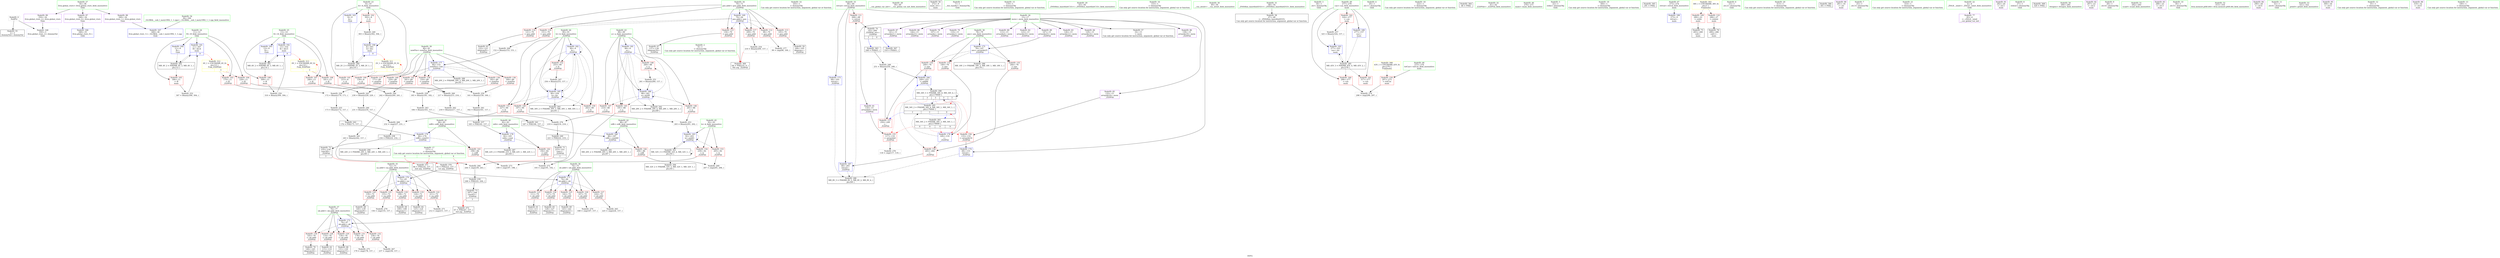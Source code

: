 digraph "SVFG" {
	label="SVFG";

	Node0x5645da11c0b0 [shape=record,color=grey,label="{NodeID: 0\nNullPtr}"];
	Node0x5645da11c0b0 -> Node0x5645da13ea70[style=solid];
	Node0x5645da11c0b0 -> Node0x5645da145870[style=solid];
	Node0x5645da142720 [shape=record,color=grey,label="{NodeID: 263\n184 = Binary(183, 157, )\n}"];
	Node0x5645da142720 -> Node0x5645da14bb30[style=solid];
	Node0x5645da146260 [shape=record,color=blue,label="{NodeID: 180\n86\<--187\nedK\<--cond40\n_Z2DPiiii\n}"];
	Node0x5645da146260 -> Node0x5645da144400[style=dashed];
	Node0x5645da146260 -> Node0x5645da15d400[style=dashed];
	Node0x5645da13d480 [shape=record,color=purple,label="{NodeID: 97\n348\<--34\nllvm.global_ctors_0\<--llvm.global_ctors\nGlob }"];
	Node0x5645da13d480 -> Node0x5645da145670[style=solid];
	Node0x5645da13b4b0 [shape=record,color=green,label="{NodeID: 14\n103\<--1\n\<--dummyObj\nCan only get source location for instruction, argument, global var or function.}"];
	Node0x5645da150980 [shape=record,color=grey,label="{NodeID: 277\n99 = cmp(98, 100, )\n}"];
	Node0x5645da13e070 [shape=record,color=red,label="{NodeID: 111\n268\<--68\n\<--retval\n_Z2DPiiii\n}"];
	Node0x5645da13e070 -> Node0x5645da13fa70[style=solid];
	Node0x5645da13c250 [shape=record,color=green,label="{NodeID: 28\n39\<--40\n__cxx_global_var_init\<--__cxx_global_var_init_field_insensitive\n}"];
	Node0x5645da15d400 [shape=record,color=black,label="{NodeID: 291\nMR_26V_2 = PHI(MR_26V_3, MR_26V_1, MR_26V_1, )\npts\{87 \}\n}"];
	Node0x5645da143490 [shape=record,color=red,label="{NodeID: 125\n142\<--74\n\<--ub.addr\n_Z2DPiiii\n}"];
	Node0x5645da143490 -> Node0x5645da13f660[style=solid];
	Node0x5645da13cea0 [shape=record,color=green,label="{NodeID: 42\n86\<--87\nedK\<--edK_field_insensitive\n_Z2DPiiii\n}"];
	Node0x5645da13cea0 -> Node0x5645da144400[style=solid];
	Node0x5645da13cea0 -> Node0x5645da146260[style=solid];
	Node0x5645da143ff0 [shape=record,color=red,label="{NodeID: 139\n216\<--80\n\<--nowPos\n_Z2DPiiii\n}"];
	Node0x5645da143ff0 -> Node0x5645da1422a0[style=solid];
	Node0x5645da13eb70 [shape=record,color=black,label="{NodeID: 56\n272\<--9\nmain_ret\<--\nmain\n}"];
	Node0x5645da144b50 [shape=record,color=red,label="{NodeID: 153\n205\<--92\n\<--k\n_Z2DPiiii\n}"];
	Node0x5645da144b50 -> Node0x5645da14fd80[style=solid];
	Node0x5645da13f730 [shape=record,color=black,label="{NodeID: 70\n146\<--145\nidxprom24\<--\n_Z2DPiiii\n}"];
	Node0x5645da14d0f0 [shape=record,color=grey,label="{NodeID: 250\n310 = Binary(309, 304, )\n}"];
	Node0x5645da14d0f0 -> Node0x5645da140c50[style=solid];
	Node0x5645da145770 [shape=record,color=blue,label="{NodeID: 167\n349\<--36\nllvm.global_ctors_1\<--_GLOBAL__sub_I_mzry1992_1_1.cpp\nGlob }"];
	Node0x5645da140290 [shape=record,color=purple,label="{NodeID: 84\n129\<--15\narrayidx14\<--mem\n_Z2DPiiii\n}"];
	Node0x5645da120c90 [shape=record,color=green,label="{NodeID: 1\n7\<--1\n__dso_handle\<--dummyObj\nGlob }"];
	Node0x5645da1428a0 [shape=record,color=grey,label="{NodeID: 264\n152 = Binary(153, 151, )\n}"];
	Node0x5645da1428a0 -> Node0x5645da145ff0[style=solid];
	Node0x5645da146330 [shape=record,color=blue,label="{NodeID: 181\n88\<--9\na\<--\n_Z2DPiiii\n}"];
	Node0x5645da146330 -> Node0x5645da1444d0[style=dashed];
	Node0x5645da146330 -> Node0x5645da1445a0[style=dashed];
	Node0x5645da146330 -> Node0x5645da144670[style=dashed];
	Node0x5645da146330 -> Node0x5645da144740[style=dashed];
	Node0x5645da146330 -> Node0x5645da146740[style=dashed];
	Node0x5645da146330 -> Node0x5645da15d900[style=dashed];
	Node0x5645da13d580 [shape=record,color=purple,label="{NodeID: 98\n349\<--34\nllvm.global_ctors_1\<--llvm.global_ctors\nGlob }"];
	Node0x5645da13d580 -> Node0x5645da145770[style=solid];
	Node0x5645da13b580 [shape=record,color=green,label="{NodeID: 15\n119\<--1\n\<--dummyObj\nCan only get source location for instruction, argument, global var or function.}"];
	Node0x5645da150b00 [shape=record,color=grey,label="{NodeID: 278\n118 = cmp(117, 119, )\n}"];
	Node0x5645da13e140 [shape=record,color=red,label="{NodeID: 112\n98\<--70\n\<--pos.addr\n_Z2DPiiii\n}"];
	Node0x5645da13e140 -> Node0x5645da150980[style=solid];
	Node0x5645da13c350 [shape=record,color=green,label="{NodeID: 29\n43\<--44\n_ZNSt8ios_base4InitC1Ev\<--_ZNSt8ios_base4InitC1Ev_field_insensitive\n}"];
	Node0x5645da15d900 [shape=record,color=black,label="{NodeID: 292\nMR_28V_2 = PHI(MR_28V_4, MR_28V_1, MR_28V_1, )\npts\{89 \}\n}"];
	Node0x5645da143560 [shape=record,color=red,label="{NodeID: 126\n167\<--74\n\<--ub.addr\n_Z2DPiiii\n}"];
	Node0x5645da143560 -> Node0x5645da14ff00[style=solid];
	Node0x5645da13cf70 [shape=record,color=green,label="{NodeID: 43\n88\<--89\na\<--a_field_insensitive\n_Z2DPiiii\n}"];
	Node0x5645da13cf70 -> Node0x5645da1444d0[style=solid];
	Node0x5645da13cf70 -> Node0x5645da1445a0[style=solid];
	Node0x5645da13cf70 -> Node0x5645da144670[style=solid];
	Node0x5645da13cf70 -> Node0x5645da144740[style=solid];
	Node0x5645da13cf70 -> Node0x5645da146330[style=solid];
	Node0x5645da13cf70 -> Node0x5645da146740[style=solid];
	Node0x5645da1440c0 [shape=record,color=red,label="{NodeID: 140\n229\<--80\n\<--nowPos\n_Z2DPiiii\n}"];
	Node0x5645da1440c0 -> Node0x5645da14c670[style=solid];
	Node0x5645da13ec40 [shape=record,color=black,label="{NodeID: 57\n16\<--15\n\<--mem\nCan only get source location for instruction, argument, global var or function.}"];
	Node0x5645da14a4b0 [shape=record,color=black,label="{NodeID: 237\n165 = PHI(162, 157, )\n}"];
	Node0x5645da14a4b0 -> Node0x5645da1460c0[style=solid];
	Node0x5645da144c20 [shape=record,color=red,label="{NodeID: 154\n239\<--92\n\<--k\n_Z2DPiiii\n}"];
	Node0x5645da144c20 -> Node0x5645da142ba0[style=solid];
	Node0x5645da13f800 [shape=record,color=black,label="{NodeID: 71\n223\<--221\nconv\<--\n_Z2DPiiii\n|{<s0>3}}"];
	Node0x5645da13f800:s0 -> Node0x5645da174bd0[style=solid,color=red];
	Node0x5645da14d270 [shape=record,color=grey,label="{NodeID: 251\n261 = Binary(260, 157, )\n}"];
	Node0x5645da14d270 -> Node0x5645da146740[style=solid];
	Node0x5645da145870 [shape=record,color=blue, style = dotted,label="{NodeID: 168\n350\<--3\nllvm.global_ctors_2\<--dummyVal\nGlob }"];
	Node0x5645da140360 [shape=record,color=purple,label="{NodeID: 85\n132\<--15\narrayidx16\<--mem\n_Z2DPiiii\n}"];
	Node0x5645da140360 -> Node0x5645da144dc0[style=solid];
	Node0x5645da120710 [shape=record,color=green,label="{NodeID: 2\n9\<--1\n\<--dummyObj\nCan only get source location for instruction, argument, global var or function.|{<s0>9}}"];
	Node0x5645da120710:s0 -> Node0x5645da174990[style=solid,color=red];
	Node0x5645da142a20 [shape=record,color=grey,label="{NodeID: 265\n225 = cmp(224, 157, )\n}"];
	Node0x5645da146400 [shape=record,color=blue,label="{NodeID: 182\n90\<--9\nb\<--\n_Z2DPiiii\n}"];
	Node0x5645da146400 -> Node0x5645da144810[style=dashed];
	Node0x5645da146400 -> Node0x5645da1448e0[style=dashed];
	Node0x5645da146400 -> Node0x5645da1449b0[style=dashed];
	Node0x5645da146400 -> Node0x5645da144a80[style=dashed];
	Node0x5645da146400 -> Node0x5645da146400[style=dashed];
	Node0x5645da146400 -> Node0x5645da146670[style=dashed];
	Node0x5645da146400 -> Node0x5645da15de00[style=dashed];
	Node0x5645da13d680 [shape=record,color=purple,label="{NodeID: 99\n350\<--34\nllvm.global_ctors_2\<--llvm.global_ctors\nGlob }"];
	Node0x5645da13d680 -> Node0x5645da145870[style=solid];
	Node0x5645da13b650 [shape=record,color=green,label="{NodeID: 16\n153\<--1\n\<--dummyObj\nCan only get source location for instruction, argument, global var or function.}"];
	Node0x5645da150c80 [shape=record,color=grey,label="{NodeID: 279\n156 = cmp(155, 157, )\n}"];
	Node0x5645da13e210 [shape=record,color=red,label="{NodeID: 113\n105\<--70\n\<--pos.addr\n_Z2DPiiii\n}"];
	Node0x5645da13e210 -> Node0x5645da13ee40[style=solid];
	Node0x5645da13c450 [shape=record,color=green,label="{NodeID: 30\n49\<--50\n__cxa_atexit\<--__cxa_atexit_field_insensitive\n}"];
	Node0x5645da15de00 [shape=record,color=black,label="{NodeID: 293\nMR_30V_2 = PHI(MR_30V_3, MR_30V_1, MR_30V_1, )\npts\{91 \}\n}"];
	Node0x5645da143630 [shape=record,color=red,label="{NodeID: 127\n224\<--74\n\<--ub.addr\n_Z2DPiiii\n}"];
	Node0x5645da143630 -> Node0x5645da142a20[style=solid];
	Node0x5645da13d040 [shape=record,color=green,label="{NodeID: 44\n90\<--91\nb\<--b_field_insensitive\n_Z2DPiiii\n}"];
	Node0x5645da13d040 -> Node0x5645da144810[style=solid];
	Node0x5645da13d040 -> Node0x5645da1448e0[style=solid];
	Node0x5645da13d040 -> Node0x5645da1449b0[style=solid];
	Node0x5645da13d040 -> Node0x5645da144a80[style=solid];
	Node0x5645da13d040 -> Node0x5645da146400[style=solid];
	Node0x5645da13d040 -> Node0x5645da146670[style=solid];
	Node0x5645da144190 [shape=record,color=red,label="{NodeID: 141\n241\<--80\n\<--nowPos\n_Z2DPiiii\n}"];
	Node0x5645da144190 -> Node0x5645da14c7f0[style=solid];
	Node0x5645da13ed40 [shape=record,color=black,label="{NodeID: 58\n47\<--48\n\<--_ZNSt8ios_base4InitD1Ev\nCan only get source location for instruction, argument, global var or function.}"];
	Node0x5645da14aa50 [shape=record,color=black,label="{NodeID: 238\n234 = PHI(222, 232, )\n}"];
	Node0x5645da14aa50 -> Node0x5645da13f8d0[style=solid];
	Node0x5645da144cf0 [shape=record,color=red,label="{NodeID: 155\n117\<--116\n\<--arrayidx6\n_Z2DPiiii\n}"];
	Node0x5645da144cf0 -> Node0x5645da150b00[style=solid];
	Node0x5645da13f8d0 [shape=record,color=black,label="{NodeID: 72\n235\<--234\nconv58\<--\n_Z2DPiiii\n|{<s0>3}}"];
	Node0x5645da13f8d0:s0 -> Node0x5645da174d50[style=solid,color=red];
	Node0x5645da14d3f0 [shape=record,color=grey,label="{NodeID: 252\n307 = Binary(306, 304, )\n}"];
	Node0x5645da14d3f0 -> Node0x5645da146b50[style=solid];
	Node0x5645da145970 [shape=record,color=blue,label="{NodeID: 169\n70\<--64\npos.addr\<--pos\n_Z2DPiiii\n}"];
	Node0x5645da145970 -> Node0x5645da13e140[style=dashed];
	Node0x5645da145970 -> Node0x5645da13e210[style=dashed];
	Node0x5645da145970 -> Node0x5645da13e2e0[style=dashed];
	Node0x5645da145970 -> Node0x5645da142c70[style=dashed];
	Node0x5645da145970 -> Node0x5645da142d40[style=dashed];
	Node0x5645da145970 -> Node0x5645da142e10[style=dashed];
	Node0x5645da140430 [shape=record,color=purple,label="{NodeID: 86\n138\<--15\narrayidx19\<--mem\n_Z2DPiiii\n}"];
	Node0x5645da1207a0 [shape=record,color=green,label="{NodeID: 3\n18\<--1\n.str\<--dummyObj\nGlob }"];
	Node0x5645da142ba0 [shape=record,color=grey,label="{NodeID: 266\n244 = cmp(239, 243, )\n}"];
	Node0x5645da142ba0 -> Node0x5645da14aff0[style=solid];
	Node0x5645da1464d0 [shape=record,color=blue,label="{NodeID: 183\n92\<--203\nk\<--and45\n_Z2DPiiii\n}"];
	Node0x5645da1464d0 -> Node0x5645da144b50[style=dashed];
	Node0x5645da1464d0 -> Node0x5645da144c20[style=dashed];
	Node0x5645da1464d0 -> Node0x5645da1464d0[style=dashed];
	Node0x5645da1464d0 -> Node0x5645da160600[style=dashed];
	Node0x5645da13d780 [shape=record,color=red,label="{NodeID: 100\n159\<--8\n\<--A\n_Z2DPiiii\n}"];
	Node0x5645da13d780 -> Node0x5645da142120[style=solid];
	Node0x5645da13b750 [shape=record,color=green,label="{NodeID: 17\n157\<--1\n\<--dummyObj\nCan only get source location for instruction, argument, global var or function.|{<s0>9|<s1>9|<s2>9}}"];
	Node0x5645da13b750:s0 -> Node0x5645da174bd0[style=solid,color=red];
	Node0x5645da13b750:s1 -> Node0x5645da174d50[style=solid,color=red];
	Node0x5645da13b750:s2 -> Node0x5645da174ed0[style=solid,color=red];
	Node0x5645da1742d0 [shape=record,color=black,label="{NodeID: 363\n248 = PHI(63, )\n}"];
	Node0x5645da1742d0 -> Node0x5645da14cdf0[style=solid];
	Node0x5645da13e2e0 [shape=record,color=red,label="{NodeID: 114\n121\<--70\n\<--pos.addr\n_Z2DPiiii\n}"];
	Node0x5645da13e2e0 -> Node0x5645da13f180[style=solid];
	Node0x5645da13c550 [shape=record,color=green,label="{NodeID: 31\n48\<--54\n_ZNSt8ios_base4InitD1Ev\<--_ZNSt8ios_base4InitD1Ev_field_insensitive\n}"];
	Node0x5645da13c550 -> Node0x5645da13ed40[style=solid];
	Node0x5645da15e300 [shape=record,color=black,label="{NodeID: 294\nMR_32V_2 = PHI(MR_32V_3, MR_32V_1, MR_32V_1, )\npts\{93 \}\n}"];
	Node0x5645da143700 [shape=record,color=red,label="{NodeID: 128\n114\<--76\n\<--uk.addr\n_Z2DPiiii\n}"];
	Node0x5645da143700 -> Node0x5645da13f0b0[style=solid];
	Node0x5645da13d110 [shape=record,color=green,label="{NodeID: 45\n92\<--93\nk\<--k_field_insensitive\n_Z2DPiiii\n}"];
	Node0x5645da13d110 -> Node0x5645da144b50[style=solid];
	Node0x5645da13d110 -> Node0x5645da144c20[style=solid];
	Node0x5645da13d110 -> Node0x5645da1464d0[style=solid];
	Node0x5645da1626b0 [shape=record,color=yellow,style=double,label="{NodeID: 308\n43V_1 = ENCHI(MR_43V_0)\npts\{276 \}\nFun[main]}"];
	Node0x5645da1626b0 -> Node0x5645da145030[style=dashed];
	Node0x5645da144260 [shape=record,color=red,label="{NodeID: 142\n192\<--82\n\<--edA\n_Z2DPiiii\n}"];
	Node0x5645da144260 -> Node0x5645da150200[style=solid];
	Node0x5645da13ee40 [shape=record,color=black,label="{NodeID: 59\n106\<--105\nidxprom\<--\n_Z2DPiiii\n}"];
	Node0x5645da14aff0 [shape=record,color=black,label="{NodeID: 239\n246 = PHI(222, 244, )\n}"];
	Node0x5645da14aff0 -> Node0x5645da13f9a0[style=solid];
	Node0x5645da144dc0 [shape=record,color=red,label="{NodeID: 156\n133\<--132\n\<--arrayidx16\n_Z2DPiiii\n}"];
	Node0x5645da144dc0 -> Node0x5645da145d80[style=solid];
	Node0x5645da13f9a0 [shape=record,color=black,label="{NodeID: 73\n247\<--246\nconv65\<--\n_Z2DPiiii\n|{<s0>3}}"];
	Node0x5645da13f9a0:s0 -> Node0x5645da174ed0[style=solid,color=red];
	Node0x5645da14d570 [shape=record,color=grey,label="{NodeID: 253\n203 = Binary(201, 202, )\n}"];
	Node0x5645da14d570 -> Node0x5645da1464d0[style=solid];
	Node0x5645da145a40 [shape=record,color=blue,label="{NodeID: 170\n72\<--65\nua.addr\<--ua\n_Z2DPiiii\n}"];
	Node0x5645da145a40 -> Node0x5645da142ee0[style=dashed];
	Node0x5645da145a40 -> Node0x5645da142fb0[style=dashed];
	Node0x5645da145a40 -> Node0x5645da143080[style=dashed];
	Node0x5645da145a40 -> Node0x5645da143150[style=dashed];
	Node0x5645da145a40 -> Node0x5645da143220[style=dashed];
	Node0x5645da140500 [shape=record,color=purple,label="{NodeID: 87\n141\<--15\narrayidx21\<--mem\n_Z2DPiiii\n}"];
	Node0x5645da120830 [shape=record,color=green,label="{NodeID: 4\n20\<--1\n.str.1\<--dummyObj\nGlob }"];
	Node0x5645da14fa80 [shape=record,color=grey,label="{NodeID: 267\n237 = cmp(236, 157, )\n}"];
	Node0x5645da1465a0 [shape=record,color=blue,label="{NodeID: 184\n249\<--251\n\<--add66\n_Z2DPiiii\n}"];
	Node0x5645da1465a0 -> Node0x5645da15f700[style=dashed];
	Node0x5645da13d850 [shape=record,color=red,label="{NodeID: 101\n215\<--8\n\<--A\n_Z2DPiiii\n}"];
	Node0x5645da13d850 -> Node0x5645da1422a0[style=solid];
	Node0x5645da13b850 [shape=record,color=green,label="{NodeID: 18\n222\<--1\n\<--dummyObj\nCan only get source location for instruction, argument, global var or function.}"];
	Node0x5645da1744c0 [shape=record,color=black,label="{NodeID: 364\n46 = PHI()\n}"];
	Node0x5645da15a200 [shape=record,color=black,label="{NodeID: 281\nMR_6V_2 = PHI(MR_6V_3, MR_6V_1, )\npts\{14 \}\n}"];
	Node0x5645da15a200 -> Node0x5645da13de00[style=dashed];
	Node0x5645da15a200 -> Node0x5645da140c50[style=dashed];
	Node0x5645da142c70 [shape=record,color=red,label="{NodeID: 115\n136\<--70\n\<--pos.addr\n_Z2DPiiii\n}"];
	Node0x5645da142c70 -> Node0x5645da13f4c0[style=solid];
	Node0x5645da13c650 [shape=record,color=green,label="{NodeID: 32\n61\<--62\n_Z2DPiiii\<--_Z2DPiiii_field_insensitive\n}"];
	Node0x5645da15e800 [shape=record,color=black,label="{NodeID: 295\nMR_34V_2 = PHI(MR_34V_4, MR_34V_1, MR_34V_1, )\npts\{170000 \}\n|{<s0>3|<s1>3|<s2>9}}"];
	Node0x5645da15e800:s0 -> Node0x5645da144e90[style=dashed,color=blue];
	Node0x5645da15e800:s1 -> Node0x5645da1465a0[style=dashed,color=blue];
	Node0x5645da15e800:s2 -> Node0x5645da15ac00[style=dashed,color=blue];
	Node0x5645da1437d0 [shape=record,color=red,label="{NodeID: 129\n130\<--76\n\<--uk.addr\n_Z2DPiiii\n}"];
	Node0x5645da1437d0 -> Node0x5645da13f3f0[style=solid];
	Node0x5645da13d1e0 [shape=record,color=green,label="{NodeID: 46\n270\<--271\nmain\<--main_field_insensitive\n}"];
	Node0x5645da144330 [shape=record,color=red,label="{NodeID: 143\n198\<--84\n\<--edB\n_Z2DPiiii\n}"];
	Node0x5645da144330 -> Node0x5645da150380[style=solid];
	Node0x5645da13ef10 [shape=record,color=black,label="{NodeID: 60\n109\<--108\nidxprom1\<--\n_Z2DPiiii\n}"];
	Node0x5645da14b590 [shape=record,color=black,label="{NodeID: 240\n221 = PHI(222, 219, )\n}"];
	Node0x5645da14b590 -> Node0x5645da13f800[style=solid];
	Node0x5645da144e90 [shape=record,color=red,label="{NodeID: 157\n250\<--249\n\<--\n_Z2DPiiii\n}"];
	Node0x5645da144e90 -> Node0x5645da14cdf0[style=solid];
	Node0x5645da13fa70 [shape=record,color=black,label="{NodeID: 74\n63\<--268\n_Z2DPiiii_ret\<--\n_Z2DPiiii\n|{<s0>3|<s1>9}}"];
	Node0x5645da13fa70:s0 -> Node0x5645da1742d0[style=solid,color=blue];
	Node0x5645da13fa70:s1 -> Node0x5645da174730[style=solid,color=blue];
	Node0x5645da14d6f0 [shape=record,color=grey,label="{NodeID: 254\n210 = Binary(209, 157, )\n|{<s0>3}}"];
	Node0x5645da14d6f0:s0 -> Node0x5645da174990[style=solid,color=red];
	Node0x5645da145b10 [shape=record,color=blue,label="{NodeID: 171\n74\<--66\nub.addr\<--ub\n_Z2DPiiii\n}"];
	Node0x5645da145b10 -> Node0x5645da1432f0[style=dashed];
	Node0x5645da145b10 -> Node0x5645da1433c0[style=dashed];
	Node0x5645da145b10 -> Node0x5645da143490[style=dashed];
	Node0x5645da145b10 -> Node0x5645da143560[style=dashed];
	Node0x5645da145b10 -> Node0x5645da143630[style=dashed];
	Node0x5645da1405d0 [shape=record,color=purple,label="{NodeID: 88\n144\<--15\narrayidx23\<--mem\n_Z2DPiiii\n}"];
	Node0x5645da11fa00 [shape=record,color=green,label="{NodeID: 5\n22\<--1\nstdin\<--dummyObj\nGlob }"];
	Node0x5645da14fc00 [shape=record,color=grey,label="{NodeID: 268\n232 = cmp(227, 231, )\n}"];
	Node0x5645da14fc00 -> Node0x5645da14aa50[style=solid];
	Node0x5645da146670 [shape=record,color=blue,label="{NodeID: 185\n90\<--256\nb\<--inc\n_Z2DPiiii\n}"];
	Node0x5645da146670 -> Node0x5645da144810[style=dashed];
	Node0x5645da146670 -> Node0x5645da1448e0[style=dashed];
	Node0x5645da146670 -> Node0x5645da1449b0[style=dashed];
	Node0x5645da146670 -> Node0x5645da144a80[style=dashed];
	Node0x5645da146670 -> Node0x5645da146400[style=dashed];
	Node0x5645da146670 -> Node0x5645da146670[style=dashed];
	Node0x5645da146670 -> Node0x5645da15de00[style=dashed];
	Node0x5645da13d920 [shape=record,color=red,label="{NodeID: 102\n302\<--8\n\<--A\nmain\n}"];
	Node0x5645da13d920 -> Node0x5645da14cf70[style=solid];
	Node0x5645da13b950 [shape=record,color=green,label="{NodeID: 19\n304\<--1\n\<--dummyObj\nCan only get source location for instruction, argument, global var or function.}"];
	Node0x5645da174590 [shape=record,color=black,label="{NodeID: 365\n291 = PHI()\n}"];
	Node0x5645da15a700 [shape=record,color=black,label="{NodeID: 282\nMR_4V_2 = PHI(MR_4V_3, MR_4V_1, )\npts\{12 \}\n}"];
	Node0x5645da15a700 -> Node0x5645da13db90[style=dashed];
	Node0x5645da15a700 -> Node0x5645da146b50[style=dashed];
	Node0x5645da142d40 [shape=record,color=red,label="{NodeID: 116\n151\<--70\n\<--pos.addr\n_Z2DPiiii\n}"];
	Node0x5645da142d40 -> Node0x5645da1428a0[style=solid];
	Node0x5645da13c750 [shape=record,color=green,label="{NodeID: 33\n68\<--69\nretval\<--retval_field_insensitive\n_Z2DPiiii\n}"];
	Node0x5645da13c750 -> Node0x5645da13e070[style=solid];
	Node0x5645da13c750 -> Node0x5645da145cb0[style=solid];
	Node0x5645da13c750 -> Node0x5645da145d80[style=solid];
	Node0x5645da13c750 -> Node0x5645da146810[style=solid];
	Node0x5645da1438a0 [shape=record,color=red,label="{NodeID: 130\n145\<--76\n\<--uk.addr\n_Z2DPiiii\n}"];
	Node0x5645da1438a0 -> Node0x5645da13f730[style=solid];
	Node0x5645da13d2e0 [shape=record,color=green,label="{NodeID: 47\n273\<--274\nretval\<--retval_field_insensitive\nmain\n}"];
	Node0x5645da13d2e0 -> Node0x5645da1468e0[style=solid];
	Node0x5645da144400 [shape=record,color=red,label="{NodeID: 144\n206\<--86\n\<--edK\n_Z2DPiiii\n}"];
	Node0x5645da144400 -> Node0x5645da14fd80[style=solid];
	Node0x5645da13efe0 [shape=record,color=black,label="{NodeID: 61\n112\<--111\nidxprom3\<--\n_Z2DPiiii\n}"];
	Node0x5645da14bb30 [shape=record,color=black,label="{NodeID: 241\n187 = PHI(184, 157, )\n}"];
	Node0x5645da14bb30 -> Node0x5645da146260[style=solid];
	Node0x5645da144f60 [shape=record,color=red,label="{NodeID: 158\n265\<--264\n\<--\n_Z2DPiiii\n}"];
	Node0x5645da144f60 -> Node0x5645da146810[style=solid];
	Node0x5645da13fb40 [shape=record,color=black,label="{NodeID: 75\n283\<--280\ncall\<--\nmain\n}"];
	Node0x5645da14d870 [shape=record,color=grey,label="{NodeID: 255\n173 = Binary(172, 157, )\n}"];
	Node0x5645da14d870 -> Node0x5645da14c0d0[style=solid];
	Node0x5645da145be0 [shape=record,color=blue,label="{NodeID: 172\n76\<--67\nuk.addr\<--uk\n_Z2DPiiii\n}"];
	Node0x5645da145be0 -> Node0x5645da143700[style=dashed];
	Node0x5645da145be0 -> Node0x5645da1437d0[style=dashed];
	Node0x5645da145be0 -> Node0x5645da1438a0[style=dashed];
	Node0x5645da145be0 -> Node0x5645da143970[style=dashed];
	Node0x5645da145be0 -> Node0x5645da143a40[style=dashed];
	Node0x5645da1406a0 [shape=record,color=purple,label="{NodeID: 89\n147\<--15\narrayidx25\<--mem\n_Z2DPiiii\n}"];
	Node0x5645da1406a0 -> Node0x5645da145e50[style=solid];
	Node0x5645da11fa90 [shape=record,color=green,label="{NodeID: 6\n23\<--1\n.str.2\<--dummyObj\nGlob }"];
	Node0x5645da14fd80 [shape=record,color=grey,label="{NodeID: 269\n207 = cmp(205, 206, )\n}"];
	Node0x5645da146740 [shape=record,color=blue,label="{NodeID: 186\n88\<--261\na\<--inc69\n_Z2DPiiii\n}"];
	Node0x5645da146740 -> Node0x5645da1444d0[style=dashed];
	Node0x5645da146740 -> Node0x5645da1445a0[style=dashed];
	Node0x5645da146740 -> Node0x5645da144670[style=dashed];
	Node0x5645da146740 -> Node0x5645da144740[style=dashed];
	Node0x5645da146740 -> Node0x5645da146740[style=dashed];
	Node0x5645da146740 -> Node0x5645da15d900[style=dashed];
	Node0x5645da13d9f0 [shape=record,color=red,label="{NodeID: 103\n170\<--11\n\<--B\n_Z2DPiiii\n}"];
	Node0x5645da13d9f0 -> Node0x5645da141ca0[style=solid];
	Node0x5645da13ba50 [shape=record,color=green,label="{NodeID: 20\n313\<--1\n\<--dummyObj\nCan only get source location for instruction, argument, global var or function.}"];
	Node0x5645da174660 [shape=record,color=black,label="{NodeID: 366\n301 = PHI()\n}"];
	Node0x5645da15ac00 [shape=record,color=black,label="{NodeID: 283\nMR_34V_2 = PHI(MR_34V_3, MR_34V_1, )\npts\{170000 \}\n|{<s0>9|<s1>9|<s2>9|<s3>9}}"];
	Node0x5645da15ac00:s0 -> Node0x5645da144cf0[style=dashed,color=red];
	Node0x5645da15ac00:s1 -> Node0x5645da144dc0[style=dashed,color=red];
	Node0x5645da15ac00:s2 -> Node0x5645da145f20[style=dashed,color=red];
	Node0x5645da15ac00:s3 -> Node0x5645da15e800[style=dashed,color=red];
	Node0x5645da142e10 [shape=record,color=red,label="{NodeID: 117\n209\<--70\n\<--pos.addr\n_Z2DPiiii\n}"];
	Node0x5645da142e10 -> Node0x5645da14d6f0[style=solid];
	Node0x5645da13c820 [shape=record,color=green,label="{NodeID: 34\n70\<--71\npos.addr\<--pos.addr_field_insensitive\n_Z2DPiiii\n}"];
	Node0x5645da13c820 -> Node0x5645da13e140[style=solid];
	Node0x5645da13c820 -> Node0x5645da13e210[style=solid];
	Node0x5645da13c820 -> Node0x5645da13e2e0[style=solid];
	Node0x5645da13c820 -> Node0x5645da142c70[style=solid];
	Node0x5645da13c820 -> Node0x5645da142d40[style=solid];
	Node0x5645da13c820 -> Node0x5645da142e10[style=solid];
	Node0x5645da13c820 -> Node0x5645da145970[style=solid];
	Node0x5645da143970 [shape=record,color=red,label="{NodeID: 131\n178\<--76\n\<--uk.addr\n_Z2DPiiii\n}"];
	Node0x5645da143970 -> Node0x5645da150680[style=solid];
	Node0x5645da13e3d0 [shape=record,color=green,label="{NodeID: 48\n275\<--276\ntotCas\<--totCas_field_insensitive\nmain\n}"];
	Node0x5645da13e3d0 -> Node0x5645da145030[style=solid];
	Node0x5645da162950 [shape=record,color=yellow,style=double,label="{NodeID: 311\n2V_1 = ENCHI(MR_2V_0)\npts\{10 \}\nFun[_Z2DPiiii]|{|<s2>3}}"];
	Node0x5645da162950 -> Node0x5645da13d780[style=dashed];
	Node0x5645da162950 -> Node0x5645da13d850[style=dashed];
	Node0x5645da162950:s2 -> Node0x5645da162950[style=dashed,color=red];
	Node0x5645da1444d0 [shape=record,color=red,label="{NodeID: 145\n191\<--88\n\<--a\n_Z2DPiiii\n}"];
	Node0x5645da1444d0 -> Node0x5645da150200[style=solid];
	Node0x5645da13f0b0 [shape=record,color=black,label="{NodeID: 62\n115\<--114\nidxprom5\<--\n_Z2DPiiii\n}"];
	Node0x5645da14c0d0 [shape=record,color=black,label="{NodeID: 242\n176 = PHI(173, 157, )\n}"];
	Node0x5645da14c0d0 -> Node0x5645da146190[style=solid];
	Node0x5645da145030 [shape=record,color=red,label="{NodeID: 159\n297\<--275\n\<--totCas\nmain\n}"];
	Node0x5645da145030 -> Node0x5645da150500[style=solid];
	Node0x5645da13fc10 [shape=record,color=black,label="{NodeID: 76\n289\<--286\ncall1\<--\nmain\n}"];
	Node0x5645da141ca0 [shape=record,color=grey,label="{NodeID: 256\n172 = Binary(170, 171, )\n}"];
	Node0x5645da141ca0 -> Node0x5645da14d870[style=solid];
	Node0x5645da145cb0 [shape=record,color=blue,label="{NodeID: 173\n68\<--103\nretval\<--\n_Z2DPiiii\n}"];
	Node0x5645da145cb0 -> Node0x5645da15c500[style=dashed];
	Node0x5645da140770 [shape=record,color=purple,label="{NodeID: 90\n281\<--18\n\<--.str\nmain\n}"];
	Node0x5645da11fb20 [shape=record,color=green,label="{NodeID: 7\n25\<--1\n.str.3\<--dummyObj\nGlob }"];
	Node0x5645da14ff00 [shape=record,color=grey,label="{NodeID: 270\n168 = cmp(167, 157, )\n}"];
	Node0x5645da146810 [shape=record,color=blue,label="{NodeID: 187\n68\<--265\nretval\<--\n_Z2DPiiii\n}"];
	Node0x5645da146810 -> Node0x5645da15c500[style=dashed];
	Node0x5645da13dac0 [shape=record,color=red,label="{NodeID: 104\n228\<--11\n\<--B\n_Z2DPiiii\n}"];
	Node0x5645da13dac0 -> Node0x5645da14c670[style=solid];
	Node0x5645da13bb50 [shape=record,color=green,label="{NodeID: 21\n314\<--1\n\<--dummyObj\nCan only get source location for instruction, argument, global var or function.}"];
	Node0x5645da174730 [shape=record,color=black,label="{NodeID: 367\n318 = PHI(63, )\n}"];
	Node0x5645da15b100 [shape=record,color=black,label="{NodeID: 284\nMR_2V_2 = PHI(MR_2V_3, MR_2V_1, )\npts\{10 \}\n}"];
	Node0x5645da15b100 -> Node0x5645da13d920[style=dashed];
	Node0x5645da15b100 -> Node0x5645da146a80[style=dashed];
	Node0x5645da142ee0 [shape=record,color=red,label="{NodeID: 118\n108\<--72\n\<--ua.addr\n_Z2DPiiii\n}"];
	Node0x5645da142ee0 -> Node0x5645da13ef10[style=solid];
	Node0x5645da13c8f0 [shape=record,color=green,label="{NodeID: 35\n72\<--73\nua.addr\<--ua.addr_field_insensitive\n_Z2DPiiii\n}"];
	Node0x5645da13c8f0 -> Node0x5645da142ee0[style=solid];
	Node0x5645da13c8f0 -> Node0x5645da142fb0[style=solid];
	Node0x5645da13c8f0 -> Node0x5645da143080[style=solid];
	Node0x5645da13c8f0 -> Node0x5645da143150[style=solid];
	Node0x5645da13c8f0 -> Node0x5645da143220[style=solid];
	Node0x5645da13c8f0 -> Node0x5645da145a40[style=solid];
	Node0x5645da15f700 [shape=record,color=black,label="{NodeID: 298\nMR_34V_5 = PHI(MR_34V_8, MR_34V_4, )\npts\{170000 \}\n|{|<s3>3|<s4>3|<s5>3|<s6>3}}"];
	Node0x5645da15f700 -> Node0x5645da144f60[style=dashed];
	Node0x5645da15f700 -> Node0x5645da15e800[style=dashed];
	Node0x5645da15f700 -> Node0x5645da15f700[style=dashed];
	Node0x5645da15f700:s3 -> Node0x5645da144cf0[style=dashed,color=red];
	Node0x5645da15f700:s4 -> Node0x5645da144dc0[style=dashed,color=red];
	Node0x5645da15f700:s5 -> Node0x5645da145f20[style=dashed,color=red];
	Node0x5645da15f700:s6 -> Node0x5645da15e800[style=dashed,color=red];
	Node0x5645da143a40 [shape=record,color=red,label="{NodeID: 132\n236\<--76\n\<--uk.addr\n_Z2DPiiii\n}"];
	Node0x5645da143a40 -> Node0x5645da14fa80[style=solid];
	Node0x5645da13e4a0 [shape=record,color=green,label="{NodeID: 49\n277\<--278\ncas\<--cas_field_insensitive\nmain\n}"];
	Node0x5645da13e4a0 -> Node0x5645da145100[style=solid];
	Node0x5645da13e4a0 -> Node0x5645da1451d0[style=solid];
	Node0x5645da13e4a0 -> Node0x5645da1452a0[style=solid];
	Node0x5645da13e4a0 -> Node0x5645da1469b0[style=solid];
	Node0x5645da13e4a0 -> Node0x5645da140d20[style=solid];
	Node0x5645da162a60 [shape=record,color=yellow,style=double,label="{NodeID: 312\n4V_1 = ENCHI(MR_4V_0)\npts\{12 \}\nFun[_Z2DPiiii]|{|<s2>3}}"];
	Node0x5645da162a60 -> Node0x5645da13d9f0[style=dashed];
	Node0x5645da162a60 -> Node0x5645da13dac0[style=dashed];
	Node0x5645da162a60:s2 -> Node0x5645da162a60[style=dashed,color=red];
	Node0x5645da1445a0 [shape=record,color=red,label="{NodeID: 146\n201\<--88\n\<--a\n_Z2DPiiii\n}"];
	Node0x5645da1445a0 -> Node0x5645da14d570[style=solid];
	Node0x5645da13f180 [shape=record,color=black,label="{NodeID: 63\n122\<--121\nidxprom9\<--\n_Z2DPiiii\n}"];
	Node0x5645da14c670 [shape=record,color=grey,label="{NodeID: 243\n230 = Binary(228, 229, )\n}"];
	Node0x5645da14c670 -> Node0x5645da14caf0[style=solid];
	Node0x5645da145100 [shape=record,color=red,label="{NodeID: 160\n296\<--277\n\<--cas\nmain\n}"];
	Node0x5645da145100 -> Node0x5645da150500[style=solid];
	Node0x5645da13fce0 [shape=record,color=purple,label="{NodeID: 77\n45\<--4\n\<--_ZStL8__ioinit\n__cxx_global_var_init\n}"];
	Node0x5645da141e20 [shape=record,color=grey,label="{NodeID: 257\n325 = Binary(324, 157, )\n}"];
	Node0x5645da141e20 -> Node0x5645da140d20[style=solid];
	Node0x5645da145d80 [shape=record,color=blue,label="{NodeID: 174\n68\<--133\nretval\<--\n_Z2DPiiii\n}"];
	Node0x5645da145d80 -> Node0x5645da15c500[style=dashed];
	Node0x5645da140840 [shape=record,color=purple,label="{NodeID: 91\n282\<--20\n\<--.str.1\nmain\n}"];
	Node0x5645da11fbb0 [shape=record,color=green,label="{NodeID: 8\n27\<--1\nstdout\<--dummyObj\nGlob }"];
	Node0x5645da150080 [shape=record,color=grey,label="{NodeID: 271\n212 = cmp(211, 157, )\n}"];
	Node0x5645da1468e0 [shape=record,color=blue,label="{NodeID: 188\n273\<--9\nretval\<--\nmain\n}"];
	Node0x5645da13db90 [shape=record,color=red,label="{NodeID: 105\n306\<--11\n\<--B\nmain\n}"];
	Node0x5645da13db90 -> Node0x5645da14d3f0[style=solid];
	Node0x5645da13bc50 [shape=record,color=green,label="{NodeID: 22\n4\<--6\n_ZStL8__ioinit\<--_ZStL8__ioinit_field_insensitive\nGlob }"];
	Node0x5645da13bc50 -> Node0x5645da13fce0[style=solid];
	Node0x5645da1748c0 [shape=record,color=black,label="{NodeID: 368\n320 = PHI()\n}"];
	Node0x5645da15b600 [shape=record,color=black,label="{NodeID: 285\nMR_45V_3 = PHI(MR_45V_4, MR_45V_2, )\npts\{278 \}\n}"];
	Node0x5645da15b600 -> Node0x5645da145100[style=dashed];
	Node0x5645da15b600 -> Node0x5645da1451d0[style=dashed];
	Node0x5645da15b600 -> Node0x5645da1452a0[style=dashed];
	Node0x5645da15b600 -> Node0x5645da140d20[style=dashed];
	Node0x5645da142fb0 [shape=record,color=red,label="{NodeID: 119\n124\<--72\n\<--ua.addr\n_Z2DPiiii\n}"];
	Node0x5645da142fb0 -> Node0x5645da13f250[style=solid];
	Node0x5645da13c9c0 [shape=record,color=green,label="{NodeID: 36\n74\<--75\nub.addr\<--ub.addr_field_insensitive\n_Z2DPiiii\n}"];
	Node0x5645da13c9c0 -> Node0x5645da1432f0[style=solid];
	Node0x5645da13c9c0 -> Node0x5645da1433c0[style=solid];
	Node0x5645da13c9c0 -> Node0x5645da143490[style=solid];
	Node0x5645da13c9c0 -> Node0x5645da143560[style=solid];
	Node0x5645da13c9c0 -> Node0x5645da143630[style=solid];
	Node0x5645da13c9c0 -> Node0x5645da145b10[style=solid];
	Node0x5645da143b10 [shape=record,color=red,label="{NodeID: 133\n149\<--78\n\<--ans\n_Z2DPiiii\n}"];
	Node0x5645da143b10 -> Node0x5645da145f20[style=solid];
	Node0x5645da13e570 [shape=record,color=green,label="{NodeID: 50\n284\<--285\nfreopen\<--freopen_field_insensitive\n}"];
	Node0x5645da162b40 [shape=record,color=yellow,style=double,label="{NodeID: 313\n6V_1 = ENCHI(MR_6V_0)\npts\{14 \}\nFun[_Z2DPiiii]|{|<s2>3}}"];
	Node0x5645da162b40 -> Node0x5645da13dc60[style=dashed];
	Node0x5645da162b40 -> Node0x5645da13dd30[style=dashed];
	Node0x5645da162b40:s2 -> Node0x5645da162b40[style=dashed,color=red];
	Node0x5645da144670 [shape=record,color=red,label="{NodeID: 147\n214\<--88\n\<--a\n_Z2DPiiii\n}"];
	Node0x5645da144670 -> Node0x5645da150800[style=solid];
	Node0x5645da13f250 [shape=record,color=black,label="{NodeID: 64\n125\<--124\nidxprom11\<--\n_Z2DPiiii\n}"];
	Node0x5645da14c7f0 [shape=record,color=grey,label="{NodeID: 244\n242 = Binary(240, 241, )\n}"];
	Node0x5645da14c7f0 -> Node0x5645da14c970[style=solid];
	Node0x5645da1451d0 [shape=record,color=red,label="{NodeID: 161\n317\<--277\n\<--cas\nmain\n}"];
	Node0x5645da13fdb0 [shape=record,color=purple,label="{NodeID: 78\n107\<--15\narrayidx\<--mem\n_Z2DPiiii\n}"];
	Node0x5645da141fa0 [shape=record,color=grey,label="{NodeID: 258\n183 = Binary(181, 182, )\n}"];
	Node0x5645da141fa0 -> Node0x5645da142720[style=solid];
	Node0x5645da145e50 [shape=record,color=blue,label="{NodeID: 175\n78\<--147\nans\<--arrayidx25\n_Z2DPiiii\n}"];
	Node0x5645da145e50 -> Node0x5645da143b10[style=dashed];
	Node0x5645da145e50 -> Node0x5645da143be0[style=dashed];
	Node0x5645da145e50 -> Node0x5645da143cb0[style=dashed];
	Node0x5645da145e50 -> Node0x5645da15bb00[style=dashed];
	Node0x5645da140910 [shape=record,color=purple,label="{NodeID: 92\n287\<--23\n\<--.str.2\nmain\n}"];
	Node0x5645da11fc40 [shape=record,color=green,label="{NodeID: 9\n28\<--1\n.str.4\<--dummyObj\nGlob }"];
	Node0x5645da150200 [shape=record,color=grey,label="{NodeID: 272\n193 = cmp(191, 192, )\n}"];
	Node0x5645da1469b0 [shape=record,color=blue,label="{NodeID: 189\n277\<--157\ncas\<--\nmain\n}"];
	Node0x5645da1469b0 -> Node0x5645da15b600[style=dashed];
	Node0x5645da13dc60 [shape=record,color=red,label="{NodeID: 106\n181\<--13\n\<--K\n_Z2DPiiii\n}"];
	Node0x5645da13dc60 -> Node0x5645da141fa0[style=solid];
	Node0x5645da13bd50 [shape=record,color=green,label="{NodeID: 23\n8\<--10\nA\<--A_field_insensitive\nGlob }"];
	Node0x5645da13bd50 -> Node0x5645da13d780[style=solid];
	Node0x5645da13bd50 -> Node0x5645da13d850[style=solid];
	Node0x5645da13bd50 -> Node0x5645da13d920[style=solid];
	Node0x5645da13bd50 -> Node0x5645da145370[style=solid];
	Node0x5645da13bd50 -> Node0x5645da146a80[style=solid];
	Node0x5645da174990 [shape=record,color=black,label="{NodeID: 369\n64 = PHI(210, 9, )\n0th arg _Z2DPiiii }"];
	Node0x5645da174990 -> Node0x5645da145970[style=solid];
	Node0x5645da15bb00 [shape=record,color=black,label="{NodeID: 286\nMR_18V_2 = PHI(MR_18V_3, MR_18V_1, MR_18V_1, )\npts\{79 \}\n}"];
	Node0x5645da143080 [shape=record,color=red,label="{NodeID: 120\n139\<--72\n\<--ua.addr\n_Z2DPiiii\n}"];
	Node0x5645da143080 -> Node0x5645da13f590[style=solid];
	Node0x5645da13ca90 [shape=record,color=green,label="{NodeID: 37\n76\<--77\nuk.addr\<--uk.addr_field_insensitive\n_Z2DPiiii\n}"];
	Node0x5645da13ca90 -> Node0x5645da143700[style=solid];
	Node0x5645da13ca90 -> Node0x5645da1437d0[style=solid];
	Node0x5645da13ca90 -> Node0x5645da1438a0[style=solid];
	Node0x5645da13ca90 -> Node0x5645da143970[style=solid];
	Node0x5645da13ca90 -> Node0x5645da143a40[style=solid];
	Node0x5645da13ca90 -> Node0x5645da145be0[style=solid];
	Node0x5645da143be0 [shape=record,color=red,label="{NodeID: 134\n249\<--78\n\<--ans\n_Z2DPiiii\n}"];
	Node0x5645da143be0 -> Node0x5645da144e90[style=solid];
	Node0x5645da143be0 -> Node0x5645da1465a0[style=solid];
	Node0x5645da13e670 [shape=record,color=green,label="{NodeID: 51\n292\<--293\nscanf\<--scanf_field_insensitive\n}"];
	Node0x5645da144740 [shape=record,color=red,label="{NodeID: 148\n260\<--88\n\<--a\n_Z2DPiiii\n}"];
	Node0x5645da144740 -> Node0x5645da14d270[style=solid];
	Node0x5645da13f320 [shape=record,color=black,label="{NodeID: 65\n128\<--127\nidxprom13\<--\n_Z2DPiiii\n}"];
	Node0x5645da14c970 [shape=record,color=grey,label="{NodeID: 245\n243 = Binary(242, 157, )\n}"];
	Node0x5645da14c970 -> Node0x5645da142ba0[style=solid];
	Node0x5645da1452a0 [shape=record,color=red,label="{NodeID: 162\n324\<--277\n\<--cas\nmain\n}"];
	Node0x5645da1452a0 -> Node0x5645da141e20[style=solid];
	Node0x5645da13fe80 [shape=record,color=purple,label="{NodeID: 79\n110\<--15\narrayidx2\<--mem\n_Z2DPiiii\n}"];
	Node0x5645da142120 [shape=record,color=grey,label="{NodeID: 259\n161 = Binary(159, 160, )\n}"];
	Node0x5645da142120 -> Node0x5645da142420[style=solid];
	Node0x5645da145f20 [shape=record,color=blue,label="{NodeID: 176\n149\<--119\n\<--\n_Z2DPiiii\n}"];
	Node0x5645da145f20 -> Node0x5645da144f60[style=dashed];
	Node0x5645da145f20 -> Node0x5645da15e800[style=dashed];
	Node0x5645da145f20 -> Node0x5645da15f700[style=dashed];
	Node0x5645da1409e0 [shape=record,color=purple,label="{NodeID: 93\n288\<--25\n\<--.str.3\nmain\n}"];
	Node0x5645da13b230 [shape=record,color=green,label="{NodeID: 10\n30\<--1\n.str.5\<--dummyObj\nGlob }"];
	Node0x5645da150380 [shape=record,color=grey,label="{NodeID: 273\n199 = cmp(197, 198, )\n}"];
	Node0x5645da146a80 [shape=record,color=blue,label="{NodeID: 190\n8\<--303\nA\<--dec\nmain\n|{|<s1>9}}"];
	Node0x5645da146a80 -> Node0x5645da15b100[style=dashed];
	Node0x5645da146a80:s1 -> Node0x5645da162950[style=dashed,color=red];
	Node0x5645da13dd30 [shape=record,color=red,label="{NodeID: 107\n240\<--13\n\<--K\n_Z2DPiiii\n}"];
	Node0x5645da13dd30 -> Node0x5645da14c7f0[style=solid];
	Node0x5645da13be50 [shape=record,color=green,label="{NodeID: 24\n11\<--12\nB\<--B_field_insensitive\nGlob }"];
	Node0x5645da13be50 -> Node0x5645da13d9f0[style=solid];
	Node0x5645da13be50 -> Node0x5645da13dac0[style=solid];
	Node0x5645da13be50 -> Node0x5645da13db90[style=solid];
	Node0x5645da13be50 -> Node0x5645da145470[style=solid];
	Node0x5645da13be50 -> Node0x5645da146b50[style=solid];
	Node0x5645da174bd0 [shape=record,color=black,label="{NodeID: 370\n65 = PHI(223, 157, )\n1st arg _Z2DPiiii }"];
	Node0x5645da174bd0 -> Node0x5645da145a40[style=solid];
	Node0x5645da15c000 [shape=record,color=black,label="{NodeID: 287\nMR_22V_2 = PHI(MR_22V_3, MR_22V_1, MR_22V_1, )\npts\{83 \}\n}"];
	Node0x5645da143150 [shape=record,color=red,label="{NodeID: 121\n155\<--72\n\<--ua.addr\n_Z2DPiiii\n}"];
	Node0x5645da143150 -> Node0x5645da150c80[style=solid];
	Node0x5645da13cb60 [shape=record,color=green,label="{NodeID: 38\n78\<--79\nans\<--ans_field_insensitive\n_Z2DPiiii\n}"];
	Node0x5645da13cb60 -> Node0x5645da143b10[style=solid];
	Node0x5645da13cb60 -> Node0x5645da143be0[style=solid];
	Node0x5645da13cb60 -> Node0x5645da143cb0[style=solid];
	Node0x5645da13cb60 -> Node0x5645da145e50[style=solid];
	Node0x5645da160600 [shape=record,color=black,label="{NodeID: 301\nMR_32V_3 = PHI(MR_32V_4, MR_32V_1, )\npts\{93 \}\n}"];
	Node0x5645da160600 -> Node0x5645da1464d0[style=dashed];
	Node0x5645da160600 -> Node0x5645da15e300[style=dashed];
	Node0x5645da160600 -> Node0x5645da160600[style=dashed];
	Node0x5645da143cb0 [shape=record,color=red,label="{NodeID: 135\n264\<--78\n\<--ans\n_Z2DPiiii\n}"];
	Node0x5645da143cb0 -> Node0x5645da144f60[style=solid];
	Node0x5645da13e770 [shape=record,color=green,label="{NodeID: 52\n315\<--316\nllvm.memset.p0i8.i64\<--llvm.memset.p0i8.i64_field_insensitive\n}"];
	Node0x5645da144810 [shape=record,color=red,label="{NodeID: 149\n197\<--90\n\<--b\n_Z2DPiiii\n}"];
	Node0x5645da144810 -> Node0x5645da150380[style=solid];
	Node0x5645da13f3f0 [shape=record,color=black,label="{NodeID: 66\n131\<--130\nidxprom15\<--\n_Z2DPiiii\n}"];
	Node0x5645da14caf0 [shape=record,color=grey,label="{NodeID: 246\n231 = Binary(230, 157, )\n}"];
	Node0x5645da14caf0 -> Node0x5645da14fc00[style=solid];
	Node0x5645da145370 [shape=record,color=blue,label="{NodeID: 163\n8\<--9\nA\<--\nGlob }"];
	Node0x5645da145370 -> Node0x5645da15b100[style=dashed];
	Node0x5645da13ff50 [shape=record,color=purple,label="{NodeID: 80\n113\<--15\narrayidx4\<--mem\n_Z2DPiiii\n}"];
	Node0x5645da1422a0 [shape=record,color=grey,label="{NodeID: 260\n217 = Binary(215, 216, )\n}"];
	Node0x5645da1422a0 -> Node0x5645da1425a0[style=solid];
	Node0x5645da145ff0 [shape=record,color=blue,label="{NodeID: 177\n80\<--152\nnowPos\<--sub\n_Z2DPiiii\n}"];
	Node0x5645da145ff0 -> Node0x5645da143d80[style=dashed];
	Node0x5645da145ff0 -> Node0x5645da143e50[style=dashed];
	Node0x5645da145ff0 -> Node0x5645da143f20[style=dashed];
	Node0x5645da145ff0 -> Node0x5645da143ff0[style=dashed];
	Node0x5645da145ff0 -> Node0x5645da1440c0[style=dashed];
	Node0x5645da145ff0 -> Node0x5645da144190[style=dashed];
	Node0x5645da145ff0 -> Node0x5645da15ca00[style=dashed];
	Node0x5645da140ab0 [shape=record,color=purple,label="{NodeID: 94\n290\<--28\n\<--.str.4\nmain\n}"];
	Node0x5645da13b2c0 [shape=record,color=green,label="{NodeID: 11\n32\<--1\n.str.6\<--dummyObj\nGlob }"];
	Node0x5645da150500 [shape=record,color=grey,label="{NodeID: 274\n298 = cmp(296, 297, )\n}"];
	Node0x5645da146b50 [shape=record,color=blue,label="{NodeID: 191\n11\<--307\nB\<--dec4\nmain\n|{|<s1>9}}"];
	Node0x5645da146b50 -> Node0x5645da15a700[style=dashed];
	Node0x5645da146b50:s1 -> Node0x5645da162a60[style=dashed,color=red];
	Node0x5645da13de00 [shape=record,color=red,label="{NodeID: 108\n309\<--13\n\<--K\nmain\n}"];
	Node0x5645da13de00 -> Node0x5645da14d0f0[style=solid];
	Node0x5645da13bf50 [shape=record,color=green,label="{NodeID: 25\n13\<--14\nK\<--K_field_insensitive\nGlob }"];
	Node0x5645da13bf50 -> Node0x5645da13dc60[style=solid];
	Node0x5645da13bf50 -> Node0x5645da13dd30[style=solid];
	Node0x5645da13bf50 -> Node0x5645da13de00[style=solid];
	Node0x5645da13bf50 -> Node0x5645da145570[style=solid];
	Node0x5645da13bf50 -> Node0x5645da140c50[style=solid];
	Node0x5645da174d50 [shape=record,color=black,label="{NodeID: 371\n66 = PHI(235, 157, )\n2nd arg _Z2DPiiii }"];
	Node0x5645da174d50 -> Node0x5645da145b10[style=solid];
	Node0x5645da15c500 [shape=record,color=black,label="{NodeID: 288\nMR_8V_3 = PHI(MR_8V_5, MR_8V_2, MR_8V_4, )\npts\{69 \}\n}"];
	Node0x5645da15c500 -> Node0x5645da13e070[style=dashed];
	Node0x5645da143220 [shape=record,color=red,label="{NodeID: 122\n211\<--72\n\<--ua.addr\n_Z2DPiiii\n}"];
	Node0x5645da143220 -> Node0x5645da150080[style=solid];
	Node0x5645da13cc30 [shape=record,color=green,label="{NodeID: 39\n80\<--81\nnowPos\<--nowPos_field_insensitive\n_Z2DPiiii\n}"];
	Node0x5645da13cc30 -> Node0x5645da143d80[style=solid];
	Node0x5645da13cc30 -> Node0x5645da143e50[style=solid];
	Node0x5645da13cc30 -> Node0x5645da143f20[style=solid];
	Node0x5645da13cc30 -> Node0x5645da143ff0[style=solid];
	Node0x5645da13cc30 -> Node0x5645da1440c0[style=solid];
	Node0x5645da13cc30 -> Node0x5645da144190[style=solid];
	Node0x5645da13cc30 -> Node0x5645da145ff0[style=solid];
	Node0x5645da143d80 [shape=record,color=red,label="{NodeID: 136\n160\<--80\n\<--nowPos\n_Z2DPiiii\n}"];
	Node0x5645da143d80 -> Node0x5645da142120[style=solid];
	Node0x5645da13e870 [shape=record,color=green,label="{NodeID: 53\n321\<--322\nprintf\<--printf_field_insensitive\n}"];
	Node0x5645da1448e0 [shape=record,color=red,label="{NodeID: 150\n202\<--90\n\<--b\n_Z2DPiiii\n}"];
	Node0x5645da1448e0 -> Node0x5645da14d570[style=solid];
	Node0x5645da13f4c0 [shape=record,color=black,label="{NodeID: 67\n137\<--136\nidxprom18\<--\n_Z2DPiiii\n}"];
	Node0x5645da14cc70 [shape=record,color=grey,label="{NodeID: 247\n256 = Binary(255, 157, )\n}"];
	Node0x5645da14cc70 -> Node0x5645da146670[style=solid];
	Node0x5645da145470 [shape=record,color=blue,label="{NodeID: 164\n11\<--9\nB\<--\nGlob }"];
	Node0x5645da145470 -> Node0x5645da15a700[style=dashed];
	Node0x5645da140020 [shape=record,color=purple,label="{NodeID: 81\n116\<--15\narrayidx6\<--mem\n_Z2DPiiii\n}"];
	Node0x5645da140020 -> Node0x5645da144cf0[style=solid];
	Node0x5645da142420 [shape=record,color=grey,label="{NodeID: 261\n162 = Binary(161, 157, )\n}"];
	Node0x5645da142420 -> Node0x5645da14a4b0[style=solid];
	Node0x5645da1460c0 [shape=record,color=blue,label="{NodeID: 178\n82\<--165\nedA\<--cond\n_Z2DPiiii\n}"];
	Node0x5645da1460c0 -> Node0x5645da144260[style=dashed];
	Node0x5645da1460c0 -> Node0x5645da15c000[style=dashed];
	Node0x5645da140b80 [shape=record,color=purple,label="{NodeID: 95\n300\<--30\n\<--.str.5\nmain\n}"];
	Node0x5645da13b350 [shape=record,color=green,label="{NodeID: 12\n35\<--1\n\<--dummyObj\nCan only get source location for instruction, argument, global var or function.}"];
	Node0x5645da150680 [shape=record,color=grey,label="{NodeID: 275\n179 = cmp(178, 157, )\n}"];
	Node0x5645da140c50 [shape=record,color=blue,label="{NodeID: 192\n13\<--310\nK\<--dec5\nmain\n|{|<s1>9}}"];
	Node0x5645da140c50 -> Node0x5645da15a200[style=dashed];
	Node0x5645da140c50:s1 -> Node0x5645da162b40[style=dashed,color=red];
	Node0x5645da13ded0 [shape=record,color=red,label="{NodeID: 109\n280\<--22\n\<--stdin\nmain\n}"];
	Node0x5645da13ded0 -> Node0x5645da13fb40[style=solid];
	Node0x5645da13c050 [shape=record,color=green,label="{NodeID: 26\n15\<--17\nmem\<--mem_field_insensitive\nGlob }"];
	Node0x5645da13c050 -> Node0x5645da13ec40[style=solid];
	Node0x5645da13c050 -> Node0x5645da13fdb0[style=solid];
	Node0x5645da13c050 -> Node0x5645da13fe80[style=solid];
	Node0x5645da13c050 -> Node0x5645da13ff50[style=solid];
	Node0x5645da13c050 -> Node0x5645da140020[style=solid];
	Node0x5645da13c050 -> Node0x5645da1400f0[style=solid];
	Node0x5645da13c050 -> Node0x5645da1401c0[style=solid];
	Node0x5645da13c050 -> Node0x5645da140290[style=solid];
	Node0x5645da13c050 -> Node0x5645da140360[style=solid];
	Node0x5645da13c050 -> Node0x5645da140430[style=solid];
	Node0x5645da13c050 -> Node0x5645da140500[style=solid];
	Node0x5645da13c050 -> Node0x5645da1405d0[style=solid];
	Node0x5645da13c050 -> Node0x5645da1406a0[style=solid];
	Node0x5645da174ed0 [shape=record,color=black,label="{NodeID: 372\n67 = PHI(247, 157, )\n3rd arg _Z2DPiiii }"];
	Node0x5645da174ed0 -> Node0x5645da145be0[style=solid];
	Node0x5645da15ca00 [shape=record,color=black,label="{NodeID: 289\nMR_20V_2 = PHI(MR_20V_3, MR_20V_1, MR_20V_1, )\npts\{81 \}\n}"];
	Node0x5645da1432f0 [shape=record,color=red,label="{NodeID: 123\n111\<--74\n\<--ub.addr\n_Z2DPiiii\n}"];
	Node0x5645da1432f0 -> Node0x5645da13efe0[style=solid];
	Node0x5645da13cd00 [shape=record,color=green,label="{NodeID: 40\n82\<--83\nedA\<--edA_field_insensitive\n_Z2DPiiii\n}"];
	Node0x5645da13cd00 -> Node0x5645da144260[style=solid];
	Node0x5645da13cd00 -> Node0x5645da1460c0[style=solid];
	Node0x5645da161810 [shape=record,color=yellow,style=double,label="{NodeID: 303\n36V_1 = ENCHI(MR_36V_0)\npts\{1 \}\nFun[main]}"];
	Node0x5645da161810 -> Node0x5645da13ded0[style=dashed];
	Node0x5645da161810 -> Node0x5645da13dfa0[style=dashed];
	Node0x5645da143e50 [shape=record,color=red,label="{NodeID: 137\n171\<--80\n\<--nowPos\n_Z2DPiiii\n}"];
	Node0x5645da143e50 -> Node0x5645da141ca0[style=solid];
	Node0x5645da13e970 [shape=record,color=green,label="{NodeID: 54\n36\<--344\n_GLOBAL__sub_I_mzry1992_1_1.cpp\<--_GLOBAL__sub_I_mzry1992_1_1.cpp_field_insensitive\n}"];
	Node0x5645da13e970 -> Node0x5645da145770[style=solid];
	Node0x5645da1449b0 [shape=record,color=red,label="{NodeID: 151\n227\<--90\n\<--b\n_Z2DPiiii\n}"];
	Node0x5645da1449b0 -> Node0x5645da14fc00[style=solid];
	Node0x5645da13f590 [shape=record,color=black,label="{NodeID: 68\n140\<--139\nidxprom20\<--\n_Z2DPiiii\n}"];
	Node0x5645da14cdf0 [shape=record,color=grey,label="{NodeID: 248\n251 = Binary(250, 248, )\n}"];
	Node0x5645da14cdf0 -> Node0x5645da1465a0[style=solid];
	Node0x5645da145570 [shape=record,color=blue,label="{NodeID: 165\n13\<--9\nK\<--\nGlob }"];
	Node0x5645da145570 -> Node0x5645da15a200[style=dashed];
	Node0x5645da1400f0 [shape=record,color=purple,label="{NodeID: 82\n123\<--15\narrayidx10\<--mem\n_Z2DPiiii\n}"];
	Node0x5645da1425a0 [shape=record,color=grey,label="{NodeID: 262\n218 = Binary(217, 157, )\n}"];
	Node0x5645da1425a0 -> Node0x5645da150800[style=solid];
	Node0x5645da146190 [shape=record,color=blue,label="{NodeID: 179\n84\<--176\nedB\<--cond33\n_Z2DPiiii\n}"];
	Node0x5645da146190 -> Node0x5645da144330[style=dashed];
	Node0x5645da146190 -> Node0x5645da15cf00[style=dashed];
	Node0x5645da13d3b0 [shape=record,color=purple,label="{NodeID: 96\n319\<--32\n\<--.str.6\nmain\n}"];
	Node0x5645da13b3e0 [shape=record,color=green,label="{NodeID: 13\n100\<--1\n\<--dummyObj\nCan only get source location for instruction, argument, global var or function.}"];
	Node0x5645da150800 [shape=record,color=grey,label="{NodeID: 276\n219 = cmp(214, 218, )\n}"];
	Node0x5645da150800 -> Node0x5645da14b590[style=solid];
	Node0x5645da140d20 [shape=record,color=blue,label="{NodeID: 193\n277\<--325\ncas\<--inc\nmain\n}"];
	Node0x5645da140d20 -> Node0x5645da15b600[style=dashed];
	Node0x5645da13dfa0 [shape=record,color=red,label="{NodeID: 110\n286\<--27\n\<--stdout\nmain\n}"];
	Node0x5645da13dfa0 -> Node0x5645da13fc10[style=solid];
	Node0x5645da13c150 [shape=record,color=green,label="{NodeID: 27\n34\<--38\nllvm.global_ctors\<--llvm.global_ctors_field_insensitive\nGlob }"];
	Node0x5645da13c150 -> Node0x5645da13d480[style=solid];
	Node0x5645da13c150 -> Node0x5645da13d580[style=solid];
	Node0x5645da13c150 -> Node0x5645da13d680[style=solid];
	Node0x5645da15cf00 [shape=record,color=black,label="{NodeID: 290\nMR_24V_2 = PHI(MR_24V_3, MR_24V_1, MR_24V_1, )\npts\{85 \}\n}"];
	Node0x5645da1433c0 [shape=record,color=red,label="{NodeID: 124\n127\<--74\n\<--ub.addr\n_Z2DPiiii\n}"];
	Node0x5645da1433c0 -> Node0x5645da13f320[style=solid];
	Node0x5645da13cdd0 [shape=record,color=green,label="{NodeID: 41\n84\<--85\nedB\<--edB_field_insensitive\n_Z2DPiiii\n}"];
	Node0x5645da13cdd0 -> Node0x5645da144330[style=solid];
	Node0x5645da13cdd0 -> Node0x5645da146190[style=solid];
	Node0x5645da143f20 [shape=record,color=red,label="{NodeID: 138\n182\<--80\n\<--nowPos\n_Z2DPiiii\n}"];
	Node0x5645da143f20 -> Node0x5645da141fa0[style=solid];
	Node0x5645da13ea70 [shape=record,color=black,label="{NodeID: 55\n2\<--3\ndummyVal\<--dummyVal\n}"];
	Node0x5645da144a80 [shape=record,color=red,label="{NodeID: 152\n255\<--90\n\<--b\n_Z2DPiiii\n}"];
	Node0x5645da144a80 -> Node0x5645da14cc70[style=solid];
	Node0x5645da13f660 [shape=record,color=black,label="{NodeID: 69\n143\<--142\nidxprom22\<--\n_Z2DPiiii\n}"];
	Node0x5645da14cf70 [shape=record,color=grey,label="{NodeID: 249\n303 = Binary(302, 304, )\n}"];
	Node0x5645da14cf70 -> Node0x5645da146a80[style=solid];
	Node0x5645da145670 [shape=record,color=blue,label="{NodeID: 166\n348\<--35\nllvm.global_ctors_0\<--\nGlob }"];
	Node0x5645da1401c0 [shape=record,color=purple,label="{NodeID: 83\n126\<--15\narrayidx12\<--mem\n_Z2DPiiii\n}"];
}
